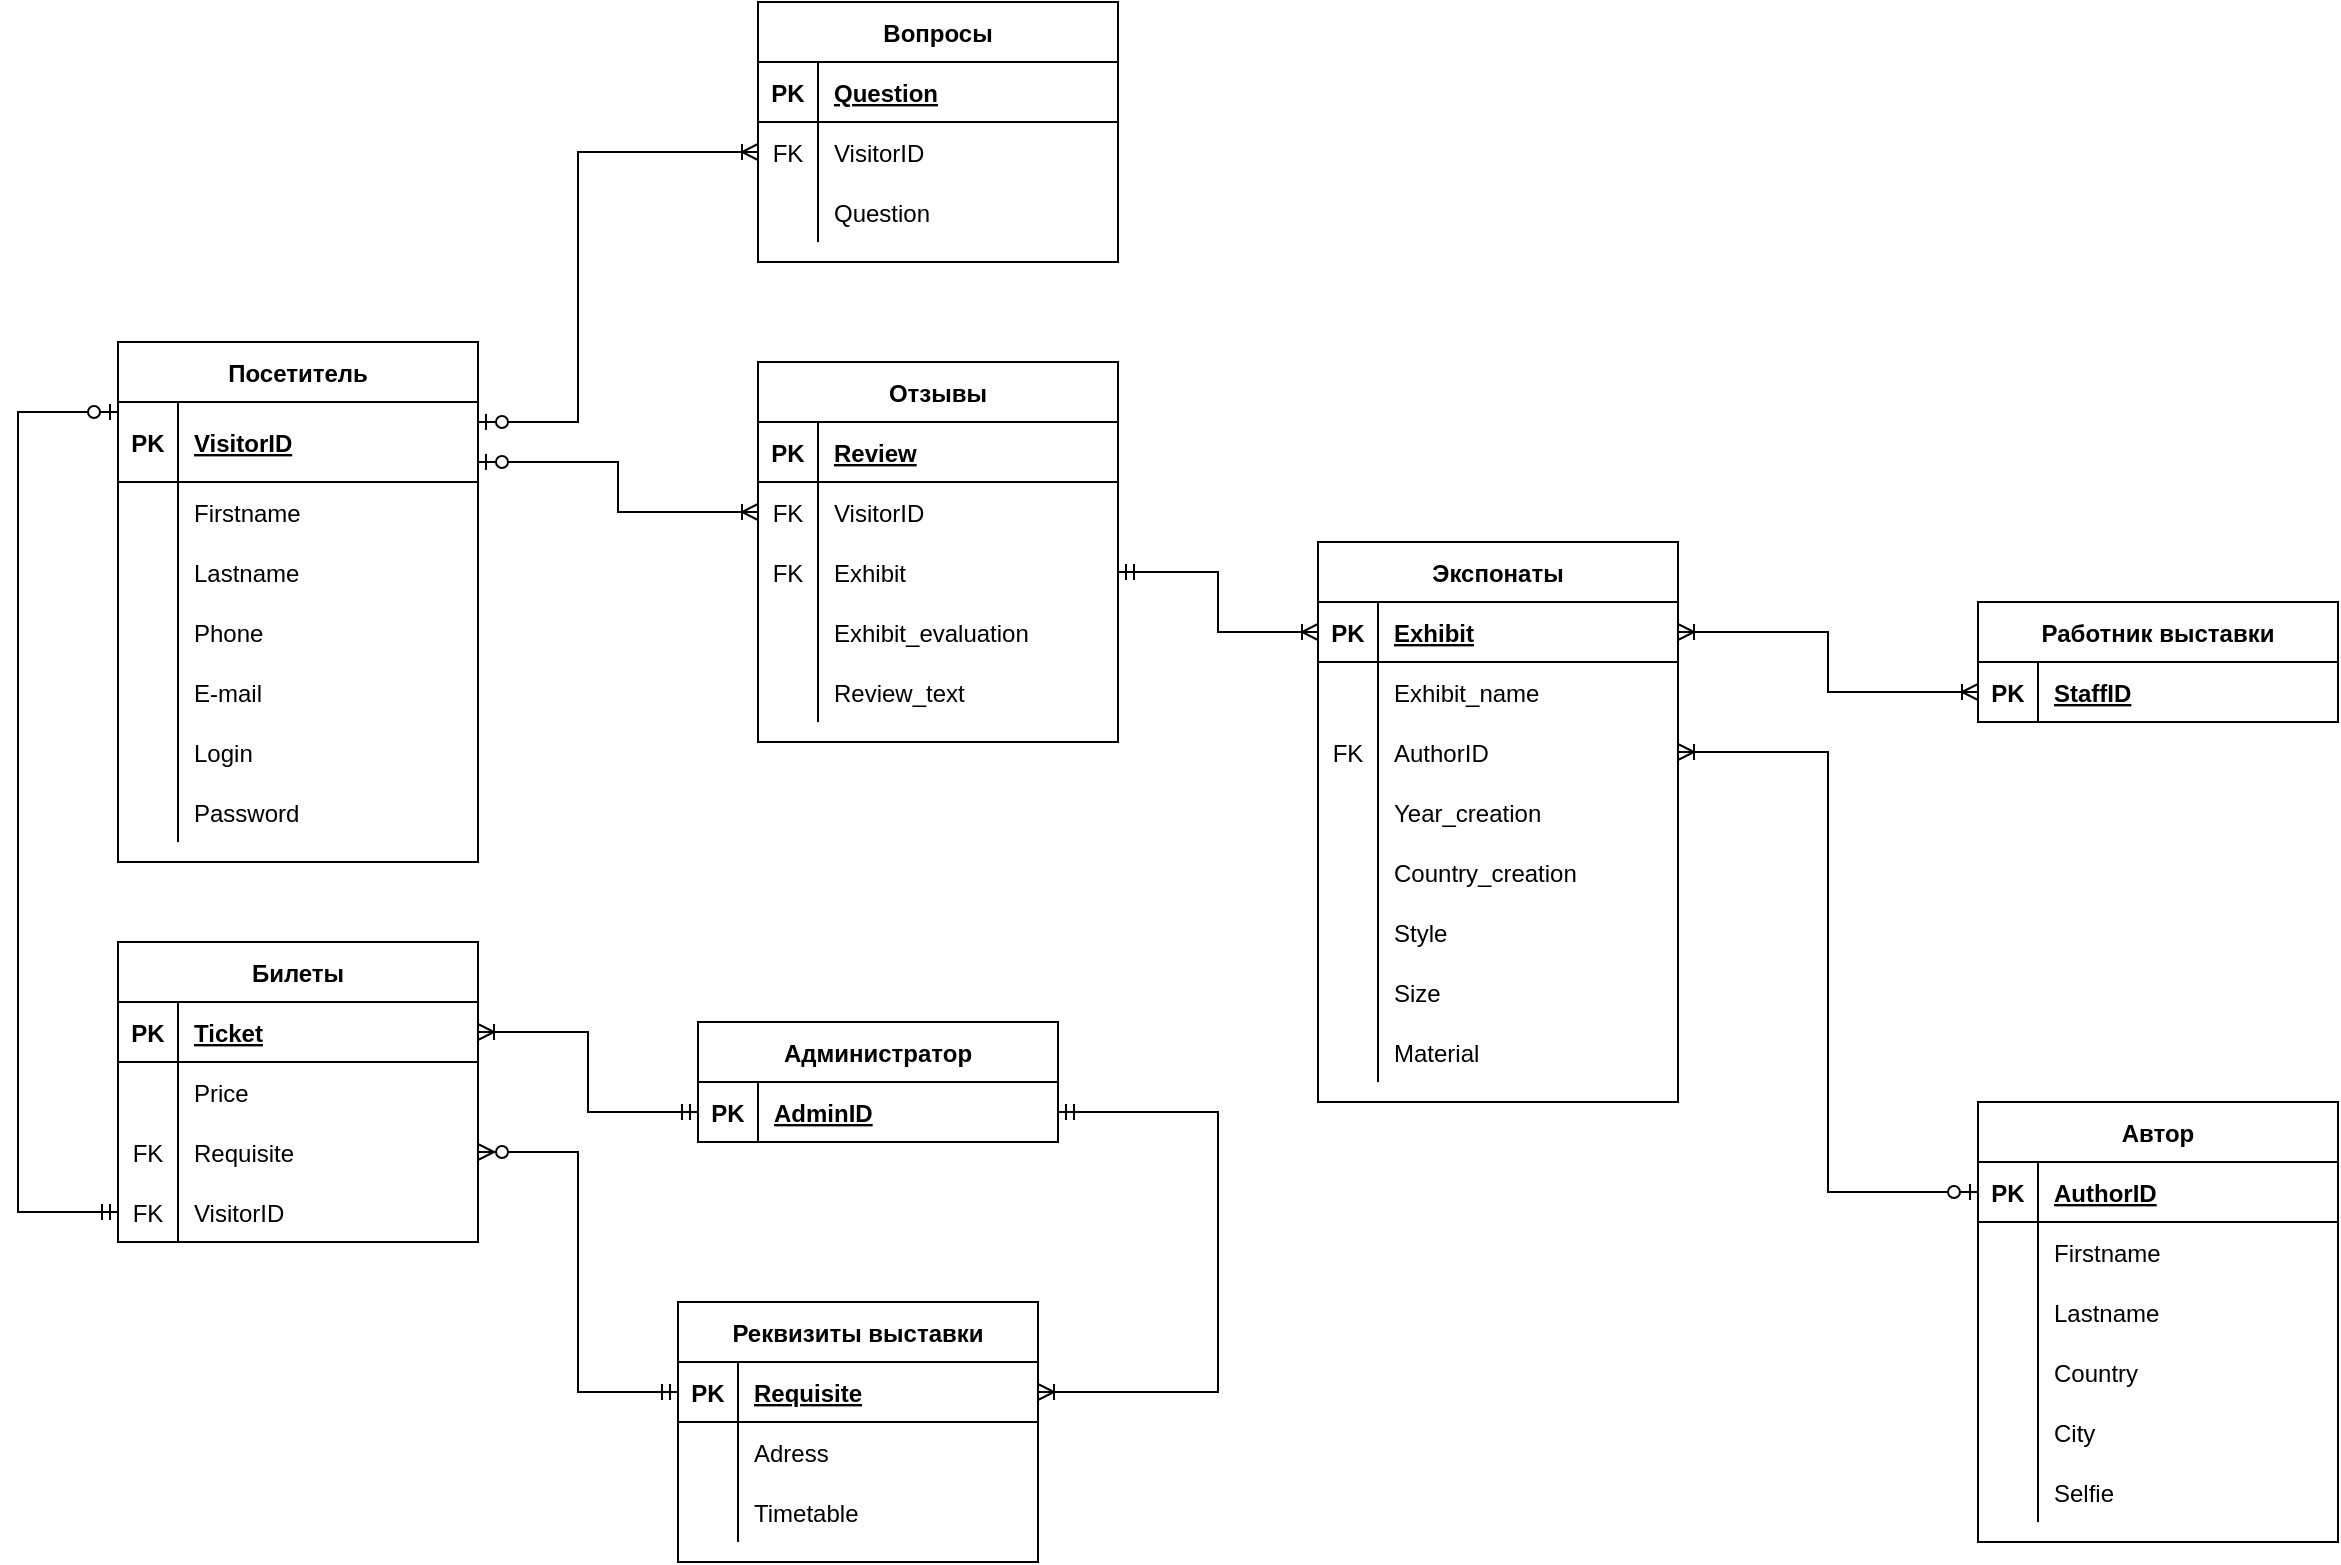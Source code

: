 <mxfile version="15.4.0" type="device"><diagram id="YhIW78KKG1MkZQojClb2" name="Страница 1"><mxGraphModel dx="1024" dy="1761" grid="1" gridSize="10" guides="1" tooltips="1" connect="1" arrows="1" fold="1" page="1" pageScale="1" pageWidth="827" pageHeight="1169" math="0" shadow="0"><root><mxCell id="0"/><mxCell id="1" parent="0"/><mxCell id="nDGvwqde2AFzi-yT1An7-1" value="Посетитель" style="shape=table;startSize=30;container=1;collapsible=1;childLayout=tableLayout;fixedRows=1;rowLines=0;fontStyle=1;align=center;resizeLast=1;" parent="1" vertex="1"><mxGeometry x="240" y="130" width="180" height="260" as="geometry"><mxRectangle x="50" y="50" width="100" height="30" as="alternateBounds"/></mxGeometry></mxCell><mxCell id="nDGvwqde2AFzi-yT1An7-2" value="" style="shape=partialRectangle;collapsible=0;dropTarget=0;pointerEvents=0;fillColor=none;top=0;left=0;bottom=1;right=0;points=[[0,0.5],[1,0.5]];portConstraint=eastwest;" parent="nDGvwqde2AFzi-yT1An7-1" vertex="1"><mxGeometry y="30" width="180" height="40" as="geometry"/></mxCell><mxCell id="nDGvwqde2AFzi-yT1An7-3" value="PK" style="shape=partialRectangle;connectable=0;fillColor=none;top=0;left=0;bottom=0;right=0;fontStyle=1;overflow=hidden;" parent="nDGvwqde2AFzi-yT1An7-2" vertex="1"><mxGeometry width="30" height="40" as="geometry"><mxRectangle width="30" height="40" as="alternateBounds"/></mxGeometry></mxCell><mxCell id="nDGvwqde2AFzi-yT1An7-4" value="VisitorID" style="shape=partialRectangle;connectable=0;fillColor=none;top=0;left=0;bottom=0;right=0;align=left;spacingLeft=6;fontStyle=5;overflow=hidden;" parent="nDGvwqde2AFzi-yT1An7-2" vertex="1"><mxGeometry x="30" width="150" height="40" as="geometry"><mxRectangle width="150" height="40" as="alternateBounds"/></mxGeometry></mxCell><mxCell id="nDGvwqde2AFzi-yT1An7-5" value="" style="shape=partialRectangle;collapsible=0;dropTarget=0;pointerEvents=0;fillColor=none;top=0;left=0;bottom=0;right=0;points=[[0,0.5],[1,0.5]];portConstraint=eastwest;" parent="nDGvwqde2AFzi-yT1An7-1" vertex="1"><mxGeometry y="70" width="180" height="30" as="geometry"/></mxCell><mxCell id="nDGvwqde2AFzi-yT1An7-6" value="" style="shape=partialRectangle;connectable=0;fillColor=none;top=0;left=0;bottom=0;right=0;editable=1;overflow=hidden;" parent="nDGvwqde2AFzi-yT1An7-5" vertex="1"><mxGeometry width="30" height="30" as="geometry"><mxRectangle width="30" height="30" as="alternateBounds"/></mxGeometry></mxCell><mxCell id="nDGvwqde2AFzi-yT1An7-7" value="Firstname" style="shape=partialRectangle;connectable=0;fillColor=none;top=0;left=0;bottom=0;right=0;align=left;spacingLeft=6;overflow=hidden;" parent="nDGvwqde2AFzi-yT1An7-5" vertex="1"><mxGeometry x="30" width="150" height="30" as="geometry"><mxRectangle width="150" height="30" as="alternateBounds"/></mxGeometry></mxCell><mxCell id="nDGvwqde2AFzi-yT1An7-8" value="" style="shape=partialRectangle;collapsible=0;dropTarget=0;pointerEvents=0;fillColor=none;top=0;left=0;bottom=0;right=0;points=[[0,0.5],[1,0.5]];portConstraint=eastwest;" parent="nDGvwqde2AFzi-yT1An7-1" vertex="1"><mxGeometry y="100" width="180" height="30" as="geometry"/></mxCell><mxCell id="nDGvwqde2AFzi-yT1An7-9" value="" style="shape=partialRectangle;connectable=0;fillColor=none;top=0;left=0;bottom=0;right=0;editable=1;overflow=hidden;" parent="nDGvwqde2AFzi-yT1An7-8" vertex="1"><mxGeometry width="30" height="30" as="geometry"><mxRectangle width="30" height="30" as="alternateBounds"/></mxGeometry></mxCell><mxCell id="nDGvwqde2AFzi-yT1An7-10" value="Lastname" style="shape=partialRectangle;connectable=0;fillColor=none;top=0;left=0;bottom=0;right=0;align=left;spacingLeft=6;overflow=hidden;" parent="nDGvwqde2AFzi-yT1An7-8" vertex="1"><mxGeometry x="30" width="150" height="30" as="geometry"><mxRectangle width="150" height="30" as="alternateBounds"/></mxGeometry></mxCell><mxCell id="nDGvwqde2AFzi-yT1An7-11" value="" style="shape=partialRectangle;collapsible=0;dropTarget=0;pointerEvents=0;fillColor=none;top=0;left=0;bottom=0;right=0;points=[[0,0.5],[1,0.5]];portConstraint=eastwest;" parent="nDGvwqde2AFzi-yT1An7-1" vertex="1"><mxGeometry y="130" width="180" height="30" as="geometry"/></mxCell><mxCell id="nDGvwqde2AFzi-yT1An7-12" value="" style="shape=partialRectangle;connectable=0;fillColor=none;top=0;left=0;bottom=0;right=0;editable=1;overflow=hidden;" parent="nDGvwqde2AFzi-yT1An7-11" vertex="1"><mxGeometry width="30" height="30" as="geometry"><mxRectangle width="30" height="30" as="alternateBounds"/></mxGeometry></mxCell><mxCell id="nDGvwqde2AFzi-yT1An7-13" value="Phone" style="shape=partialRectangle;connectable=0;fillColor=none;top=0;left=0;bottom=0;right=0;align=left;spacingLeft=6;overflow=hidden;" parent="nDGvwqde2AFzi-yT1An7-11" vertex="1"><mxGeometry x="30" width="150" height="30" as="geometry"><mxRectangle width="150" height="30" as="alternateBounds"/></mxGeometry></mxCell><mxCell id="nDGvwqde2AFzi-yT1An7-39" value="" style="shape=partialRectangle;collapsible=0;dropTarget=0;pointerEvents=0;fillColor=none;top=0;left=0;bottom=0;right=0;points=[[0,0.5],[1,0.5]];portConstraint=eastwest;" parent="nDGvwqde2AFzi-yT1An7-1" vertex="1"><mxGeometry y="160" width="180" height="30" as="geometry"/></mxCell><mxCell id="nDGvwqde2AFzi-yT1An7-40" value="" style="shape=partialRectangle;connectable=0;fillColor=none;top=0;left=0;bottom=0;right=0;editable=1;overflow=hidden;" parent="nDGvwqde2AFzi-yT1An7-39" vertex="1"><mxGeometry width="30" height="30" as="geometry"><mxRectangle width="30" height="30" as="alternateBounds"/></mxGeometry></mxCell><mxCell id="nDGvwqde2AFzi-yT1An7-41" value="E-mail" style="shape=partialRectangle;connectable=0;fillColor=none;top=0;left=0;bottom=0;right=0;align=left;spacingLeft=6;overflow=hidden;" parent="nDGvwqde2AFzi-yT1An7-39" vertex="1"><mxGeometry x="30" width="150" height="30" as="geometry"><mxRectangle width="150" height="30" as="alternateBounds"/></mxGeometry></mxCell><mxCell id="nDGvwqde2AFzi-yT1An7-42" value="" style="shape=partialRectangle;collapsible=0;dropTarget=0;pointerEvents=0;fillColor=none;top=0;left=0;bottom=0;right=0;points=[[0,0.5],[1,0.5]];portConstraint=eastwest;" parent="nDGvwqde2AFzi-yT1An7-1" vertex="1"><mxGeometry y="190" width="180" height="30" as="geometry"/></mxCell><mxCell id="nDGvwqde2AFzi-yT1An7-43" value="" style="shape=partialRectangle;connectable=0;fillColor=none;top=0;left=0;bottom=0;right=0;editable=1;overflow=hidden;" parent="nDGvwqde2AFzi-yT1An7-42" vertex="1"><mxGeometry width="30" height="30" as="geometry"><mxRectangle width="30" height="30" as="alternateBounds"/></mxGeometry></mxCell><mxCell id="nDGvwqde2AFzi-yT1An7-44" value="Login" style="shape=partialRectangle;connectable=0;fillColor=none;top=0;left=0;bottom=0;right=0;align=left;spacingLeft=6;overflow=hidden;" parent="nDGvwqde2AFzi-yT1An7-42" vertex="1"><mxGeometry x="30" width="150" height="30" as="geometry"><mxRectangle width="150" height="30" as="alternateBounds"/></mxGeometry></mxCell><mxCell id="nDGvwqde2AFzi-yT1An7-50" value="" style="shape=partialRectangle;collapsible=0;dropTarget=0;pointerEvents=0;fillColor=none;top=0;left=0;bottom=0;right=0;points=[[0,0.5],[1,0.5]];portConstraint=eastwest;" parent="nDGvwqde2AFzi-yT1An7-1" vertex="1"><mxGeometry y="220" width="180" height="30" as="geometry"/></mxCell><mxCell id="nDGvwqde2AFzi-yT1An7-51" value="" style="shape=partialRectangle;connectable=0;fillColor=none;top=0;left=0;bottom=0;right=0;editable=1;overflow=hidden;" parent="nDGvwqde2AFzi-yT1An7-50" vertex="1"><mxGeometry width="30" height="30" as="geometry"><mxRectangle width="30" height="30" as="alternateBounds"/></mxGeometry></mxCell><mxCell id="nDGvwqde2AFzi-yT1An7-52" value="Password" style="shape=partialRectangle;connectable=0;fillColor=none;top=0;left=0;bottom=0;right=0;align=left;spacingLeft=6;overflow=hidden;" parent="nDGvwqde2AFzi-yT1An7-50" vertex="1"><mxGeometry x="30" width="150" height="30" as="geometry"><mxRectangle width="150" height="30" as="alternateBounds"/></mxGeometry></mxCell><mxCell id="nDGvwqde2AFzi-yT1An7-53" value="Отзывы" style="shape=table;startSize=30;container=1;collapsible=1;childLayout=tableLayout;fixedRows=1;rowLines=0;fontStyle=1;align=center;resizeLast=1;" parent="1" vertex="1"><mxGeometry x="560" y="140" width="180" height="190" as="geometry"><mxRectangle x="340" y="60" width="150" height="30" as="alternateBounds"/></mxGeometry></mxCell><mxCell id="nDGvwqde2AFzi-yT1An7-54" value="" style="shape=partialRectangle;collapsible=0;dropTarget=0;pointerEvents=0;fillColor=none;top=0;left=0;bottom=1;right=0;points=[[0,0.5],[1,0.5]];portConstraint=eastwest;" parent="nDGvwqde2AFzi-yT1An7-53" vertex="1"><mxGeometry y="30" width="180" height="30" as="geometry"/></mxCell><mxCell id="nDGvwqde2AFzi-yT1An7-55" value="PK" style="shape=partialRectangle;connectable=0;fillColor=none;top=0;left=0;bottom=0;right=0;fontStyle=1;overflow=hidden;" parent="nDGvwqde2AFzi-yT1An7-54" vertex="1"><mxGeometry width="30" height="30" as="geometry"><mxRectangle width="30" height="30" as="alternateBounds"/></mxGeometry></mxCell><mxCell id="nDGvwqde2AFzi-yT1An7-56" value="Review" style="shape=partialRectangle;connectable=0;fillColor=none;top=0;left=0;bottom=0;right=0;align=left;spacingLeft=6;fontStyle=5;overflow=hidden;" parent="nDGvwqde2AFzi-yT1An7-54" vertex="1"><mxGeometry x="30" width="150" height="30" as="geometry"><mxRectangle width="150" height="30" as="alternateBounds"/></mxGeometry></mxCell><mxCell id="nDGvwqde2AFzi-yT1An7-71" value="" style="shape=partialRectangle;collapsible=0;dropTarget=0;pointerEvents=0;fillColor=none;top=0;left=0;bottom=0;right=0;points=[[0,0.5],[1,0.5]];portConstraint=eastwest;" parent="nDGvwqde2AFzi-yT1An7-53" vertex="1"><mxGeometry y="60" width="180" height="30" as="geometry"/></mxCell><mxCell id="nDGvwqde2AFzi-yT1An7-72" value="FK" style="shape=partialRectangle;connectable=0;fillColor=none;top=0;left=0;bottom=0;right=0;fontStyle=0;overflow=hidden;" parent="nDGvwqde2AFzi-yT1An7-71" vertex="1"><mxGeometry width="30" height="30" as="geometry"><mxRectangle width="30" height="30" as="alternateBounds"/></mxGeometry></mxCell><mxCell id="nDGvwqde2AFzi-yT1An7-73" value="VisitorID" style="shape=partialRectangle;connectable=0;fillColor=none;top=0;left=0;bottom=0;right=0;align=left;spacingLeft=6;fontStyle=0;overflow=hidden;" parent="nDGvwqde2AFzi-yT1An7-71" vertex="1"><mxGeometry x="30" width="150" height="30" as="geometry"><mxRectangle width="150" height="30" as="alternateBounds"/></mxGeometry></mxCell><mxCell id="nDGvwqde2AFzi-yT1An7-57" value="" style="shape=partialRectangle;collapsible=0;dropTarget=0;pointerEvents=0;fillColor=none;top=0;left=0;bottom=0;right=0;points=[[0,0.5],[1,0.5]];portConstraint=eastwest;" parent="nDGvwqde2AFzi-yT1An7-53" vertex="1"><mxGeometry y="90" width="180" height="30" as="geometry"/></mxCell><mxCell id="nDGvwqde2AFzi-yT1An7-58" value="FK" style="shape=partialRectangle;connectable=0;fillColor=none;top=0;left=0;bottom=0;right=0;editable=1;overflow=hidden;" parent="nDGvwqde2AFzi-yT1An7-57" vertex="1"><mxGeometry width="30" height="30" as="geometry"><mxRectangle width="30" height="30" as="alternateBounds"/></mxGeometry></mxCell><mxCell id="nDGvwqde2AFzi-yT1An7-59" value="Exhibit" style="shape=partialRectangle;connectable=0;fillColor=none;top=0;left=0;bottom=0;right=0;align=left;spacingLeft=6;overflow=hidden;" parent="nDGvwqde2AFzi-yT1An7-57" vertex="1"><mxGeometry x="30" width="150" height="30" as="geometry"><mxRectangle width="150" height="30" as="alternateBounds"/></mxGeometry></mxCell><mxCell id="nDGvwqde2AFzi-yT1An7-60" value="" style="shape=partialRectangle;collapsible=0;dropTarget=0;pointerEvents=0;fillColor=none;top=0;left=0;bottom=0;right=0;points=[[0,0.5],[1,0.5]];portConstraint=eastwest;" parent="nDGvwqde2AFzi-yT1An7-53" vertex="1"><mxGeometry y="120" width="180" height="30" as="geometry"/></mxCell><mxCell id="nDGvwqde2AFzi-yT1An7-61" value="" style="shape=partialRectangle;connectable=0;fillColor=none;top=0;left=0;bottom=0;right=0;editable=1;overflow=hidden;" parent="nDGvwqde2AFzi-yT1An7-60" vertex="1"><mxGeometry width="30" height="30" as="geometry"><mxRectangle width="30" height="30" as="alternateBounds"/></mxGeometry></mxCell><mxCell id="nDGvwqde2AFzi-yT1An7-62" value="Exhibit_evaluation" style="shape=partialRectangle;connectable=0;fillColor=none;top=0;left=0;bottom=0;right=0;align=left;spacingLeft=6;overflow=hidden;" parent="nDGvwqde2AFzi-yT1An7-60" vertex="1"><mxGeometry x="30" width="150" height="30" as="geometry"><mxRectangle width="150" height="30" as="alternateBounds"/></mxGeometry></mxCell><mxCell id="nDGvwqde2AFzi-yT1An7-63" value="" style="shape=partialRectangle;collapsible=0;dropTarget=0;pointerEvents=0;fillColor=none;top=0;left=0;bottom=0;right=0;points=[[0,0.5],[1,0.5]];portConstraint=eastwest;" parent="nDGvwqde2AFzi-yT1An7-53" vertex="1"><mxGeometry y="150" width="180" height="30" as="geometry"/></mxCell><mxCell id="nDGvwqde2AFzi-yT1An7-64" value="" style="shape=partialRectangle;connectable=0;fillColor=none;top=0;left=0;bottom=0;right=0;editable=1;overflow=hidden;" parent="nDGvwqde2AFzi-yT1An7-63" vertex="1"><mxGeometry width="30" height="30" as="geometry"><mxRectangle width="30" height="30" as="alternateBounds"/></mxGeometry></mxCell><mxCell id="nDGvwqde2AFzi-yT1An7-65" value="Review_text" style="shape=partialRectangle;connectable=0;fillColor=none;top=0;left=0;bottom=0;right=0;align=left;spacingLeft=6;overflow=hidden;" parent="nDGvwqde2AFzi-yT1An7-63" vertex="1"><mxGeometry x="30" width="150" height="30" as="geometry"><mxRectangle width="150" height="30" as="alternateBounds"/></mxGeometry></mxCell><mxCell id="nDGvwqde2AFzi-yT1An7-74" value="" style="edgeStyle=orthogonalEdgeStyle;fontSize=12;html=1;endArrow=ERoneToMany;startArrow=ERzeroToOne;rounded=0;" parent="1" source="nDGvwqde2AFzi-yT1An7-2" target="nDGvwqde2AFzi-yT1An7-71" edge="1"><mxGeometry width="100" height="100" relative="1" as="geometry"><mxPoint x="540" y="330" as="sourcePoint"/><mxPoint x="640" y="230" as="targetPoint"/><Array as="points"><mxPoint x="490" y="190"/><mxPoint x="490" y="215"/></Array></mxGeometry></mxCell><mxCell id="nDGvwqde2AFzi-yT1An7-75" value="Администратор" style="shape=table;startSize=30;container=1;collapsible=1;childLayout=tableLayout;fixedRows=1;rowLines=0;fontStyle=1;align=center;resizeLast=1;" parent="1" vertex="1"><mxGeometry x="530" y="470" width="180" height="60" as="geometry"><mxRectangle x="620" y="350" width="130" height="30" as="alternateBounds"/></mxGeometry></mxCell><mxCell id="nDGvwqde2AFzi-yT1An7-76" value="" style="shape=partialRectangle;collapsible=0;dropTarget=0;pointerEvents=0;fillColor=none;top=0;left=0;bottom=1;right=0;points=[[0,0.5],[1,0.5]];portConstraint=eastwest;" parent="nDGvwqde2AFzi-yT1An7-75" vertex="1"><mxGeometry y="30" width="180" height="30" as="geometry"/></mxCell><mxCell id="nDGvwqde2AFzi-yT1An7-77" value="PK" style="shape=partialRectangle;connectable=0;fillColor=none;top=0;left=0;bottom=0;right=0;fontStyle=1;overflow=hidden;" parent="nDGvwqde2AFzi-yT1An7-76" vertex="1"><mxGeometry width="30" height="30" as="geometry"><mxRectangle width="30" height="30" as="alternateBounds"/></mxGeometry></mxCell><mxCell id="nDGvwqde2AFzi-yT1An7-78" value="AdminID" style="shape=partialRectangle;connectable=0;fillColor=none;top=0;left=0;bottom=0;right=0;align=left;spacingLeft=6;fontStyle=5;overflow=hidden;" parent="nDGvwqde2AFzi-yT1An7-76" vertex="1"><mxGeometry x="30" width="150" height="30" as="geometry"><mxRectangle width="150" height="30" as="alternateBounds"/></mxGeometry></mxCell><mxCell id="nDGvwqde2AFzi-yT1An7-92" value="Реквизиты выставки" style="shape=table;startSize=30;container=1;collapsible=1;childLayout=tableLayout;fixedRows=1;rowLines=0;fontStyle=1;align=center;resizeLast=1;" parent="1" vertex="1"><mxGeometry x="520" y="610" width="180" height="130" as="geometry"/></mxCell><mxCell id="nDGvwqde2AFzi-yT1An7-93" value="" style="shape=partialRectangle;collapsible=0;dropTarget=0;pointerEvents=0;fillColor=none;top=0;left=0;bottom=1;right=0;points=[[0,0.5],[1,0.5]];portConstraint=eastwest;" parent="nDGvwqde2AFzi-yT1An7-92" vertex="1"><mxGeometry y="30" width="180" height="30" as="geometry"/></mxCell><mxCell id="nDGvwqde2AFzi-yT1An7-94" value="PK" style="shape=partialRectangle;connectable=0;fillColor=none;top=0;left=0;bottom=0;right=0;fontStyle=1;overflow=hidden;" parent="nDGvwqde2AFzi-yT1An7-93" vertex="1"><mxGeometry width="30" height="30" as="geometry"><mxRectangle width="30" height="30" as="alternateBounds"/></mxGeometry></mxCell><mxCell id="nDGvwqde2AFzi-yT1An7-95" value="Requisite" style="shape=partialRectangle;connectable=0;fillColor=none;top=0;left=0;bottom=0;right=0;align=left;spacingLeft=6;fontStyle=5;overflow=hidden;" parent="nDGvwqde2AFzi-yT1An7-93" vertex="1"><mxGeometry x="30" width="150" height="30" as="geometry"><mxRectangle width="150" height="30" as="alternateBounds"/></mxGeometry></mxCell><mxCell id="nDGvwqde2AFzi-yT1An7-96" value="" style="shape=partialRectangle;collapsible=0;dropTarget=0;pointerEvents=0;fillColor=none;top=0;left=0;bottom=0;right=0;points=[[0,0.5],[1,0.5]];portConstraint=eastwest;" parent="nDGvwqde2AFzi-yT1An7-92" vertex="1"><mxGeometry y="60" width="180" height="30" as="geometry"/></mxCell><mxCell id="nDGvwqde2AFzi-yT1An7-97" value="" style="shape=partialRectangle;connectable=0;fillColor=none;top=0;left=0;bottom=0;right=0;editable=1;overflow=hidden;" parent="nDGvwqde2AFzi-yT1An7-96" vertex="1"><mxGeometry width="30" height="30" as="geometry"><mxRectangle width="30" height="30" as="alternateBounds"/></mxGeometry></mxCell><mxCell id="nDGvwqde2AFzi-yT1An7-98" value="Adress" style="shape=partialRectangle;connectable=0;fillColor=none;top=0;left=0;bottom=0;right=0;align=left;spacingLeft=6;overflow=hidden;" parent="nDGvwqde2AFzi-yT1An7-96" vertex="1"><mxGeometry x="30" width="150" height="30" as="geometry"><mxRectangle width="150" height="30" as="alternateBounds"/></mxGeometry></mxCell><mxCell id="nDGvwqde2AFzi-yT1An7-99" value="" style="shape=partialRectangle;collapsible=0;dropTarget=0;pointerEvents=0;fillColor=none;top=0;left=0;bottom=0;right=0;points=[[0,0.5],[1,0.5]];portConstraint=eastwest;" parent="nDGvwqde2AFzi-yT1An7-92" vertex="1"><mxGeometry y="90" width="180" height="30" as="geometry"/></mxCell><mxCell id="nDGvwqde2AFzi-yT1An7-100" value="" style="shape=partialRectangle;connectable=0;fillColor=none;top=0;left=0;bottom=0;right=0;editable=1;overflow=hidden;" parent="nDGvwqde2AFzi-yT1An7-99" vertex="1"><mxGeometry width="30" height="30" as="geometry"><mxRectangle width="30" height="30" as="alternateBounds"/></mxGeometry></mxCell><mxCell id="nDGvwqde2AFzi-yT1An7-101" value="Timetable" style="shape=partialRectangle;connectable=0;fillColor=none;top=0;left=0;bottom=0;right=0;align=left;spacingLeft=6;overflow=hidden;" parent="nDGvwqde2AFzi-yT1An7-99" vertex="1"><mxGeometry x="30" width="150" height="30" as="geometry"><mxRectangle width="150" height="30" as="alternateBounds"/></mxGeometry></mxCell><mxCell id="nDGvwqde2AFzi-yT1An7-112" value="Билеты" style="shape=table;startSize=30;container=1;collapsible=1;childLayout=tableLayout;fixedRows=1;rowLines=0;fontStyle=1;align=center;resizeLast=1;" parent="1" vertex="1"><mxGeometry x="240" y="430" width="180" height="150" as="geometry"/></mxCell><mxCell id="nDGvwqde2AFzi-yT1An7-113" value="" style="shape=partialRectangle;collapsible=0;dropTarget=0;pointerEvents=0;fillColor=none;top=0;left=0;bottom=1;right=0;points=[[0,0.5],[1,0.5]];portConstraint=eastwest;" parent="nDGvwqde2AFzi-yT1An7-112" vertex="1"><mxGeometry y="30" width="180" height="30" as="geometry"/></mxCell><mxCell id="nDGvwqde2AFzi-yT1An7-114" value="PK" style="shape=partialRectangle;connectable=0;fillColor=none;top=0;left=0;bottom=0;right=0;fontStyle=1;overflow=hidden;" parent="nDGvwqde2AFzi-yT1An7-113" vertex="1"><mxGeometry width="30" height="30" as="geometry"><mxRectangle width="30" height="30" as="alternateBounds"/></mxGeometry></mxCell><mxCell id="nDGvwqde2AFzi-yT1An7-115" value="Ticket" style="shape=partialRectangle;connectable=0;fillColor=none;top=0;left=0;bottom=0;right=0;align=left;spacingLeft=6;fontStyle=5;overflow=hidden;" parent="nDGvwqde2AFzi-yT1An7-113" vertex="1"><mxGeometry x="30" width="150" height="30" as="geometry"><mxRectangle width="150" height="30" as="alternateBounds"/></mxGeometry></mxCell><mxCell id="nDGvwqde2AFzi-yT1An7-116" value="" style="shape=partialRectangle;collapsible=0;dropTarget=0;pointerEvents=0;fillColor=none;top=0;left=0;bottom=0;right=0;points=[[0,0.5],[1,0.5]];portConstraint=eastwest;" parent="nDGvwqde2AFzi-yT1An7-112" vertex="1"><mxGeometry y="60" width="180" height="30" as="geometry"/></mxCell><mxCell id="nDGvwqde2AFzi-yT1An7-117" value="" style="shape=partialRectangle;connectable=0;fillColor=none;top=0;left=0;bottom=0;right=0;editable=1;overflow=hidden;" parent="nDGvwqde2AFzi-yT1An7-116" vertex="1"><mxGeometry width="30" height="30" as="geometry"><mxRectangle width="30" height="30" as="alternateBounds"/></mxGeometry></mxCell><mxCell id="nDGvwqde2AFzi-yT1An7-118" value="Price" style="shape=partialRectangle;connectable=0;fillColor=none;top=0;left=0;bottom=0;right=0;align=left;spacingLeft=6;overflow=hidden;" parent="nDGvwqde2AFzi-yT1An7-116" vertex="1"><mxGeometry x="30" width="150" height="30" as="geometry"><mxRectangle width="150" height="30" as="alternateBounds"/></mxGeometry></mxCell><mxCell id="nDGvwqde2AFzi-yT1An7-119" value="" style="shape=partialRectangle;collapsible=0;dropTarget=0;pointerEvents=0;fillColor=none;top=0;left=0;bottom=0;right=0;points=[[0,0.5],[1,0.5]];portConstraint=eastwest;" parent="nDGvwqde2AFzi-yT1An7-112" vertex="1"><mxGeometry y="90" width="180" height="30" as="geometry"/></mxCell><mxCell id="nDGvwqde2AFzi-yT1An7-120" value="FK" style="shape=partialRectangle;connectable=0;fillColor=none;top=0;left=0;bottom=0;right=0;editable=1;overflow=hidden;" parent="nDGvwqde2AFzi-yT1An7-119" vertex="1"><mxGeometry width="30" height="30" as="geometry"><mxRectangle width="30" height="30" as="alternateBounds"/></mxGeometry></mxCell><mxCell id="nDGvwqde2AFzi-yT1An7-121" value="Requisite" style="shape=partialRectangle;connectable=0;fillColor=none;top=0;left=0;bottom=0;right=0;align=left;spacingLeft=6;overflow=hidden;" parent="nDGvwqde2AFzi-yT1An7-119" vertex="1"><mxGeometry x="30" width="150" height="30" as="geometry"><mxRectangle width="150" height="30" as="alternateBounds"/></mxGeometry></mxCell><mxCell id="nDGvwqde2AFzi-yT1An7-191" value="" style="shape=partialRectangle;collapsible=0;dropTarget=0;pointerEvents=0;fillColor=none;top=0;left=0;bottom=0;right=0;points=[[0,0.5],[1,0.5]];portConstraint=eastwest;" parent="nDGvwqde2AFzi-yT1An7-112" vertex="1"><mxGeometry y="120" width="180" height="30" as="geometry"/></mxCell><mxCell id="nDGvwqde2AFzi-yT1An7-192" value="FK" style="shape=partialRectangle;connectable=0;fillColor=none;top=0;left=0;bottom=0;right=0;fontStyle=0;overflow=hidden;" parent="nDGvwqde2AFzi-yT1An7-191" vertex="1"><mxGeometry width="30" height="30" as="geometry"><mxRectangle width="30" height="30" as="alternateBounds"/></mxGeometry></mxCell><mxCell id="nDGvwqde2AFzi-yT1An7-193" value="VisitorID" style="shape=partialRectangle;connectable=0;fillColor=none;top=0;left=0;bottom=0;right=0;align=left;spacingLeft=6;fontStyle=0;overflow=hidden;" parent="nDGvwqde2AFzi-yT1An7-191" vertex="1"><mxGeometry x="30" width="150" height="30" as="geometry"><mxRectangle width="150" height="30" as="alternateBounds"/></mxGeometry></mxCell><mxCell id="nDGvwqde2AFzi-yT1An7-129" value="Работник выставки" style="shape=table;startSize=30;container=1;collapsible=1;childLayout=tableLayout;fixedRows=1;rowLines=0;fontStyle=1;align=center;resizeLast=1;" parent="1" vertex="1"><mxGeometry x="1170" y="260" width="180" height="60" as="geometry"/></mxCell><mxCell id="nDGvwqde2AFzi-yT1An7-130" value="" style="shape=partialRectangle;collapsible=0;dropTarget=0;pointerEvents=0;fillColor=none;top=0;left=0;bottom=1;right=0;points=[[0,0.5],[1,0.5]];portConstraint=eastwest;" parent="nDGvwqde2AFzi-yT1An7-129" vertex="1"><mxGeometry y="30" width="180" height="30" as="geometry"/></mxCell><mxCell id="nDGvwqde2AFzi-yT1An7-131" value="PK" style="shape=partialRectangle;connectable=0;fillColor=none;top=0;left=0;bottom=0;right=0;fontStyle=1;overflow=hidden;" parent="nDGvwqde2AFzi-yT1An7-130" vertex="1"><mxGeometry width="30" height="30" as="geometry"><mxRectangle width="30" height="30" as="alternateBounds"/></mxGeometry></mxCell><mxCell id="nDGvwqde2AFzi-yT1An7-132" value="StaffID" style="shape=partialRectangle;connectable=0;fillColor=none;top=0;left=0;bottom=0;right=0;align=left;spacingLeft=6;fontStyle=5;overflow=hidden;" parent="nDGvwqde2AFzi-yT1An7-130" vertex="1"><mxGeometry x="30" width="150" height="30" as="geometry"><mxRectangle width="150" height="30" as="alternateBounds"/></mxGeometry></mxCell><mxCell id="nDGvwqde2AFzi-yT1An7-142" value="Экспонаты" style="shape=table;startSize=30;container=1;collapsible=1;childLayout=tableLayout;fixedRows=1;rowLines=0;fontStyle=1;align=center;resizeLast=1;" parent="1" vertex="1"><mxGeometry x="840" y="230" width="180" height="280" as="geometry"><mxRectangle x="580" y="335" width="100" height="30" as="alternateBounds"/></mxGeometry></mxCell><mxCell id="nDGvwqde2AFzi-yT1An7-143" value="" style="shape=partialRectangle;collapsible=0;dropTarget=0;pointerEvents=0;fillColor=none;top=0;left=0;bottom=1;right=0;points=[[0,0.5],[1,0.5]];portConstraint=eastwest;" parent="nDGvwqde2AFzi-yT1An7-142" vertex="1"><mxGeometry y="30" width="180" height="30" as="geometry"/></mxCell><mxCell id="nDGvwqde2AFzi-yT1An7-144" value="PK" style="shape=partialRectangle;connectable=0;fillColor=none;top=0;left=0;bottom=0;right=0;fontStyle=1;overflow=hidden;" parent="nDGvwqde2AFzi-yT1An7-143" vertex="1"><mxGeometry width="30" height="30" as="geometry"><mxRectangle width="30" height="30" as="alternateBounds"/></mxGeometry></mxCell><mxCell id="nDGvwqde2AFzi-yT1An7-145" value="Exhibit" style="shape=partialRectangle;connectable=0;fillColor=none;top=0;left=0;bottom=0;right=0;align=left;spacingLeft=6;fontStyle=5;overflow=hidden;" parent="nDGvwqde2AFzi-yT1An7-143" vertex="1"><mxGeometry x="30" width="150" height="30" as="geometry"><mxRectangle width="150" height="30" as="alternateBounds"/></mxGeometry></mxCell><mxCell id="nDGvwqde2AFzi-yT1An7-146" value="" style="shape=partialRectangle;collapsible=0;dropTarget=0;pointerEvents=0;fillColor=none;top=0;left=0;bottom=0;right=0;points=[[0,0.5],[1,0.5]];portConstraint=eastwest;" parent="nDGvwqde2AFzi-yT1An7-142" vertex="1"><mxGeometry y="60" width="180" height="30" as="geometry"/></mxCell><mxCell id="nDGvwqde2AFzi-yT1An7-147" value="" style="shape=partialRectangle;connectable=0;fillColor=none;top=0;left=0;bottom=0;right=0;editable=1;overflow=hidden;" parent="nDGvwqde2AFzi-yT1An7-146" vertex="1"><mxGeometry width="30" height="30" as="geometry"><mxRectangle width="30" height="30" as="alternateBounds"/></mxGeometry></mxCell><mxCell id="nDGvwqde2AFzi-yT1An7-148" value="Exhibit_name" style="shape=partialRectangle;connectable=0;fillColor=none;top=0;left=0;bottom=0;right=0;align=left;spacingLeft=6;overflow=hidden;" parent="nDGvwqde2AFzi-yT1An7-146" vertex="1"><mxGeometry x="30" width="150" height="30" as="geometry"><mxRectangle width="150" height="30" as="alternateBounds"/></mxGeometry></mxCell><mxCell id="nDGvwqde2AFzi-yT1An7-149" value="" style="shape=partialRectangle;collapsible=0;dropTarget=0;pointerEvents=0;fillColor=none;top=0;left=0;bottom=0;right=0;points=[[0,0.5],[1,0.5]];portConstraint=eastwest;" parent="nDGvwqde2AFzi-yT1An7-142" vertex="1"><mxGeometry y="90" width="180" height="30" as="geometry"/></mxCell><mxCell id="nDGvwqde2AFzi-yT1An7-150" value="FK" style="shape=partialRectangle;connectable=0;fillColor=none;top=0;left=0;bottom=0;right=0;editable=1;overflow=hidden;" parent="nDGvwqde2AFzi-yT1An7-149" vertex="1"><mxGeometry width="30" height="30" as="geometry"><mxRectangle width="30" height="30" as="alternateBounds"/></mxGeometry></mxCell><mxCell id="nDGvwqde2AFzi-yT1An7-151" value="AuthorID" style="shape=partialRectangle;connectable=0;fillColor=none;top=0;left=0;bottom=0;right=0;align=left;spacingLeft=6;overflow=hidden;" parent="nDGvwqde2AFzi-yT1An7-149" vertex="1"><mxGeometry x="30" width="150" height="30" as="geometry"><mxRectangle width="150" height="30" as="alternateBounds"/></mxGeometry></mxCell><mxCell id="nDGvwqde2AFzi-yT1An7-152" value="" style="shape=partialRectangle;collapsible=0;dropTarget=0;pointerEvents=0;fillColor=none;top=0;left=0;bottom=0;right=0;points=[[0,0.5],[1,0.5]];portConstraint=eastwest;" parent="nDGvwqde2AFzi-yT1An7-142" vertex="1"><mxGeometry y="120" width="180" height="30" as="geometry"/></mxCell><mxCell id="nDGvwqde2AFzi-yT1An7-153" value="" style="shape=partialRectangle;connectable=0;fillColor=none;top=0;left=0;bottom=0;right=0;editable=1;overflow=hidden;" parent="nDGvwqde2AFzi-yT1An7-152" vertex="1"><mxGeometry width="30" height="30" as="geometry"><mxRectangle width="30" height="30" as="alternateBounds"/></mxGeometry></mxCell><mxCell id="nDGvwqde2AFzi-yT1An7-154" value="Year_creation" style="shape=partialRectangle;connectable=0;fillColor=none;top=0;left=0;bottom=0;right=0;align=left;spacingLeft=6;overflow=hidden;" parent="nDGvwqde2AFzi-yT1An7-152" vertex="1"><mxGeometry x="30" width="150" height="30" as="geometry"><mxRectangle width="150" height="30" as="alternateBounds"/></mxGeometry></mxCell><mxCell id="nDGvwqde2AFzi-yT1An7-155" value="" style="shape=partialRectangle;collapsible=0;dropTarget=0;pointerEvents=0;fillColor=none;top=0;left=0;bottom=0;right=0;points=[[0,0.5],[1,0.5]];portConstraint=eastwest;" parent="nDGvwqde2AFzi-yT1An7-142" vertex="1"><mxGeometry y="150" width="180" height="30" as="geometry"/></mxCell><mxCell id="nDGvwqde2AFzi-yT1An7-156" value="" style="shape=partialRectangle;connectable=0;fillColor=none;top=0;left=0;bottom=0;right=0;editable=1;overflow=hidden;" parent="nDGvwqde2AFzi-yT1An7-155" vertex="1"><mxGeometry width="30" height="30" as="geometry"><mxRectangle width="30" height="30" as="alternateBounds"/></mxGeometry></mxCell><mxCell id="nDGvwqde2AFzi-yT1An7-157" value="Country_creation" style="shape=partialRectangle;connectable=0;fillColor=none;top=0;left=0;bottom=0;right=0;align=left;spacingLeft=6;overflow=hidden;" parent="nDGvwqde2AFzi-yT1An7-155" vertex="1"><mxGeometry x="30" width="150" height="30" as="geometry"><mxRectangle width="150" height="30" as="alternateBounds"/></mxGeometry></mxCell><mxCell id="nDGvwqde2AFzi-yT1An7-183" value="" style="shape=partialRectangle;collapsible=0;dropTarget=0;pointerEvents=0;fillColor=none;top=0;left=0;bottom=0;right=0;points=[[0,0.5],[1,0.5]];portConstraint=eastwest;" parent="nDGvwqde2AFzi-yT1An7-142" vertex="1"><mxGeometry y="180" width="180" height="30" as="geometry"/></mxCell><mxCell id="nDGvwqde2AFzi-yT1An7-184" value="" style="shape=partialRectangle;connectable=0;fillColor=none;top=0;left=0;bottom=0;right=0;editable=1;overflow=hidden;" parent="nDGvwqde2AFzi-yT1An7-183" vertex="1"><mxGeometry width="30" height="30" as="geometry"><mxRectangle width="30" height="30" as="alternateBounds"/></mxGeometry></mxCell><mxCell id="nDGvwqde2AFzi-yT1An7-185" value="Style" style="shape=partialRectangle;connectable=0;fillColor=none;top=0;left=0;bottom=0;right=0;align=left;spacingLeft=6;overflow=hidden;" parent="nDGvwqde2AFzi-yT1An7-183" vertex="1"><mxGeometry x="30" width="150" height="30" as="geometry"><mxRectangle width="150" height="30" as="alternateBounds"/></mxGeometry></mxCell><mxCell id="nDGvwqde2AFzi-yT1An7-158" value="" style="shape=partialRectangle;collapsible=0;dropTarget=0;pointerEvents=0;fillColor=none;top=0;left=0;bottom=0;right=0;points=[[0,0.5],[1,0.5]];portConstraint=eastwest;" parent="nDGvwqde2AFzi-yT1An7-142" vertex="1"><mxGeometry y="210" width="180" height="30" as="geometry"/></mxCell><mxCell id="nDGvwqde2AFzi-yT1An7-159" value="" style="shape=partialRectangle;connectable=0;fillColor=none;top=0;left=0;bottom=0;right=0;editable=1;overflow=hidden;" parent="nDGvwqde2AFzi-yT1An7-158" vertex="1"><mxGeometry width="30" height="30" as="geometry"><mxRectangle width="30" height="30" as="alternateBounds"/></mxGeometry></mxCell><mxCell id="nDGvwqde2AFzi-yT1An7-160" value="Size" style="shape=partialRectangle;connectable=0;fillColor=none;top=0;left=0;bottom=0;right=0;align=left;spacingLeft=6;overflow=hidden;" parent="nDGvwqde2AFzi-yT1An7-158" vertex="1"><mxGeometry x="30" width="150" height="30" as="geometry"><mxRectangle width="150" height="30" as="alternateBounds"/></mxGeometry></mxCell><mxCell id="nDGvwqde2AFzi-yT1An7-161" value="" style="shape=partialRectangle;collapsible=0;dropTarget=0;pointerEvents=0;fillColor=none;top=0;left=0;bottom=0;right=0;points=[[0,0.5],[1,0.5]];portConstraint=eastwest;" parent="nDGvwqde2AFzi-yT1An7-142" vertex="1"><mxGeometry y="240" width="180" height="30" as="geometry"/></mxCell><mxCell id="nDGvwqde2AFzi-yT1An7-162" value="" style="shape=partialRectangle;connectable=0;fillColor=none;top=0;left=0;bottom=0;right=0;editable=1;overflow=hidden;" parent="nDGvwqde2AFzi-yT1An7-161" vertex="1"><mxGeometry width="30" height="30" as="geometry"><mxRectangle width="30" height="30" as="alternateBounds"/></mxGeometry></mxCell><mxCell id="nDGvwqde2AFzi-yT1An7-163" value="Material" style="shape=partialRectangle;connectable=0;fillColor=none;top=0;left=0;bottom=0;right=0;align=left;spacingLeft=6;overflow=hidden;" parent="nDGvwqde2AFzi-yT1An7-161" vertex="1"><mxGeometry x="30" width="150" height="30" as="geometry"><mxRectangle width="150" height="30" as="alternateBounds"/></mxGeometry></mxCell><mxCell id="nDGvwqde2AFzi-yT1An7-164" value="Автор" style="shape=table;startSize=30;container=1;collapsible=1;childLayout=tableLayout;fixedRows=1;rowLines=0;fontStyle=1;align=center;resizeLast=1;" parent="1" vertex="1"><mxGeometry x="1170" y="510" width="180" height="220" as="geometry"/></mxCell><mxCell id="nDGvwqde2AFzi-yT1An7-165" value="" style="shape=partialRectangle;collapsible=0;dropTarget=0;pointerEvents=0;fillColor=none;top=0;left=0;bottom=1;right=0;points=[[0,0.5],[1,0.5]];portConstraint=eastwest;" parent="nDGvwqde2AFzi-yT1An7-164" vertex="1"><mxGeometry y="30" width="180" height="30" as="geometry"/></mxCell><mxCell id="nDGvwqde2AFzi-yT1An7-166" value="PK" style="shape=partialRectangle;connectable=0;fillColor=none;top=0;left=0;bottom=0;right=0;fontStyle=1;overflow=hidden;" parent="nDGvwqde2AFzi-yT1An7-165" vertex="1"><mxGeometry width="30" height="30" as="geometry"><mxRectangle width="30" height="30" as="alternateBounds"/></mxGeometry></mxCell><mxCell id="nDGvwqde2AFzi-yT1An7-167" value="AuthorID" style="shape=partialRectangle;connectable=0;fillColor=none;top=0;left=0;bottom=0;right=0;align=left;spacingLeft=6;fontStyle=5;overflow=hidden;" parent="nDGvwqde2AFzi-yT1An7-165" vertex="1"><mxGeometry x="30" width="150" height="30" as="geometry"><mxRectangle width="150" height="30" as="alternateBounds"/></mxGeometry></mxCell><mxCell id="nDGvwqde2AFzi-yT1An7-168" value="" style="shape=partialRectangle;collapsible=0;dropTarget=0;pointerEvents=0;fillColor=none;top=0;left=0;bottom=0;right=0;points=[[0,0.5],[1,0.5]];portConstraint=eastwest;" parent="nDGvwqde2AFzi-yT1An7-164" vertex="1"><mxGeometry y="60" width="180" height="30" as="geometry"/></mxCell><mxCell id="nDGvwqde2AFzi-yT1An7-169" value="" style="shape=partialRectangle;connectable=0;fillColor=none;top=0;left=0;bottom=0;right=0;editable=1;overflow=hidden;" parent="nDGvwqde2AFzi-yT1An7-168" vertex="1"><mxGeometry width="30" height="30" as="geometry"><mxRectangle width="30" height="30" as="alternateBounds"/></mxGeometry></mxCell><mxCell id="nDGvwqde2AFzi-yT1An7-170" value="Firstname" style="shape=partialRectangle;connectable=0;fillColor=none;top=0;left=0;bottom=0;right=0;align=left;spacingLeft=6;overflow=hidden;" parent="nDGvwqde2AFzi-yT1An7-168" vertex="1"><mxGeometry x="30" width="150" height="30" as="geometry"><mxRectangle width="150" height="30" as="alternateBounds"/></mxGeometry></mxCell><mxCell id="nDGvwqde2AFzi-yT1An7-171" value="" style="shape=partialRectangle;collapsible=0;dropTarget=0;pointerEvents=0;fillColor=none;top=0;left=0;bottom=0;right=0;points=[[0,0.5],[1,0.5]];portConstraint=eastwest;" parent="nDGvwqde2AFzi-yT1An7-164" vertex="1"><mxGeometry y="90" width="180" height="30" as="geometry"/></mxCell><mxCell id="nDGvwqde2AFzi-yT1An7-172" value="" style="shape=partialRectangle;connectable=0;fillColor=none;top=0;left=0;bottom=0;right=0;editable=1;overflow=hidden;" parent="nDGvwqde2AFzi-yT1An7-171" vertex="1"><mxGeometry width="30" height="30" as="geometry"><mxRectangle width="30" height="30" as="alternateBounds"/></mxGeometry></mxCell><mxCell id="nDGvwqde2AFzi-yT1An7-173" value="Lastname" style="shape=partialRectangle;connectable=0;fillColor=none;top=0;left=0;bottom=0;right=0;align=left;spacingLeft=6;overflow=hidden;" parent="nDGvwqde2AFzi-yT1An7-171" vertex="1"><mxGeometry x="30" width="150" height="30" as="geometry"><mxRectangle width="150" height="30" as="alternateBounds"/></mxGeometry></mxCell><mxCell id="nDGvwqde2AFzi-yT1An7-174" value="" style="shape=partialRectangle;collapsible=0;dropTarget=0;pointerEvents=0;fillColor=none;top=0;left=0;bottom=0;right=0;points=[[0,0.5],[1,0.5]];portConstraint=eastwest;" parent="nDGvwqde2AFzi-yT1An7-164" vertex="1"><mxGeometry y="120" width="180" height="30" as="geometry"/></mxCell><mxCell id="nDGvwqde2AFzi-yT1An7-175" value="" style="shape=partialRectangle;connectable=0;fillColor=none;top=0;left=0;bottom=0;right=0;editable=1;overflow=hidden;" parent="nDGvwqde2AFzi-yT1An7-174" vertex="1"><mxGeometry width="30" height="30" as="geometry"><mxRectangle width="30" height="30" as="alternateBounds"/></mxGeometry></mxCell><mxCell id="nDGvwqde2AFzi-yT1An7-176" value="Country" style="shape=partialRectangle;connectable=0;fillColor=none;top=0;left=0;bottom=0;right=0;align=left;spacingLeft=6;overflow=hidden;" parent="nDGvwqde2AFzi-yT1An7-174" vertex="1"><mxGeometry x="30" width="150" height="30" as="geometry"><mxRectangle width="150" height="30" as="alternateBounds"/></mxGeometry></mxCell><mxCell id="nDGvwqde2AFzi-yT1An7-177" value="" style="shape=partialRectangle;collapsible=0;dropTarget=0;pointerEvents=0;fillColor=none;top=0;left=0;bottom=0;right=0;points=[[0,0.5],[1,0.5]];portConstraint=eastwest;" parent="nDGvwqde2AFzi-yT1An7-164" vertex="1"><mxGeometry y="150" width="180" height="30" as="geometry"/></mxCell><mxCell id="nDGvwqde2AFzi-yT1An7-178" value="" style="shape=partialRectangle;connectable=0;fillColor=none;top=0;left=0;bottom=0;right=0;editable=1;overflow=hidden;" parent="nDGvwqde2AFzi-yT1An7-177" vertex="1"><mxGeometry width="30" height="30" as="geometry"><mxRectangle width="30" height="30" as="alternateBounds"/></mxGeometry></mxCell><mxCell id="nDGvwqde2AFzi-yT1An7-179" value="City" style="shape=partialRectangle;connectable=0;fillColor=none;top=0;left=0;bottom=0;right=0;align=left;spacingLeft=6;overflow=hidden;" parent="nDGvwqde2AFzi-yT1An7-177" vertex="1"><mxGeometry x="30" width="150" height="30" as="geometry"><mxRectangle width="150" height="30" as="alternateBounds"/></mxGeometry></mxCell><mxCell id="nDGvwqde2AFzi-yT1An7-180" value="" style="shape=partialRectangle;collapsible=0;dropTarget=0;pointerEvents=0;fillColor=none;top=0;left=0;bottom=0;right=0;points=[[0,0.5],[1,0.5]];portConstraint=eastwest;" parent="nDGvwqde2AFzi-yT1An7-164" vertex="1"><mxGeometry y="180" width="180" height="30" as="geometry"/></mxCell><mxCell id="nDGvwqde2AFzi-yT1An7-181" value="" style="shape=partialRectangle;connectable=0;fillColor=none;top=0;left=0;bottom=0;right=0;editable=1;overflow=hidden;" parent="nDGvwqde2AFzi-yT1An7-180" vertex="1"><mxGeometry width="30" height="30" as="geometry"><mxRectangle width="30" height="30" as="alternateBounds"/></mxGeometry></mxCell><mxCell id="nDGvwqde2AFzi-yT1An7-182" value="Selfie" style="shape=partialRectangle;connectable=0;fillColor=none;top=0;left=0;bottom=0;right=0;align=left;spacingLeft=6;overflow=hidden;" parent="nDGvwqde2AFzi-yT1An7-180" vertex="1"><mxGeometry x="30" width="150" height="30" as="geometry"><mxRectangle width="150" height="30" as="alternateBounds"/></mxGeometry></mxCell><mxCell id="nDGvwqde2AFzi-yT1An7-186" value="" style="edgeStyle=orthogonalEdgeStyle;fontSize=12;html=1;endArrow=ERoneToMany;startArrow=ERoneToMany;rounded=0;" parent="1" source="nDGvwqde2AFzi-yT1An7-143" target="nDGvwqde2AFzi-yT1An7-130" edge="1"><mxGeometry width="100" height="100" relative="1" as="geometry"><mxPoint x="1080" y="420" as="sourcePoint"/><mxPoint x="1180" y="320" as="targetPoint"/></mxGeometry></mxCell><mxCell id="nDGvwqde2AFzi-yT1An7-187" value="" style="edgeStyle=orthogonalEdgeStyle;fontSize=12;html=1;endArrow=ERoneToMany;startArrow=ERzeroToOne;rounded=0;" parent="1" source="nDGvwqde2AFzi-yT1An7-165" target="nDGvwqde2AFzi-yT1An7-149" edge="1"><mxGeometry width="100" height="100" relative="1" as="geometry"><mxPoint x="1070" y="430" as="sourcePoint"/><mxPoint x="1050" y="470" as="targetPoint"/></mxGeometry></mxCell><mxCell id="nDGvwqde2AFzi-yT1An7-188" value="" style="edgeStyle=orthogonalEdgeStyle;fontSize=12;html=1;endArrow=ERoneToMany;startArrow=ERmandOne;rounded=0;" parent="1" source="nDGvwqde2AFzi-yT1An7-76" target="nDGvwqde2AFzi-yT1An7-93" edge="1"><mxGeometry width="100" height="100" relative="1" as="geometry"><mxPoint x="330" y="925" as="sourcePoint"/><mxPoint x="80" y="760" as="targetPoint"/><Array as="points"><mxPoint x="790" y="515"/><mxPoint x="790" y="655"/></Array></mxGeometry></mxCell><mxCell id="nDGvwqde2AFzi-yT1An7-189" value="" style="edgeStyle=orthogonalEdgeStyle;fontSize=12;html=1;endArrow=ERoneToMany;startArrow=ERmandOne;rounded=0;" parent="1" source="nDGvwqde2AFzi-yT1An7-57" target="nDGvwqde2AFzi-yT1An7-143" edge="1"><mxGeometry width="100" height="100" relative="1" as="geometry"><mxPoint x="940" y="320" as="sourcePoint"/><mxPoint x="1040" y="220" as="targetPoint"/></mxGeometry></mxCell><mxCell id="nDGvwqde2AFzi-yT1An7-190" value="" style="edgeStyle=orthogonalEdgeStyle;fontSize=12;html=1;endArrow=ERoneToMany;startArrow=ERmandOne;rounded=0;" parent="1" source="nDGvwqde2AFzi-yT1An7-76" target="nDGvwqde2AFzi-yT1An7-113" edge="1"><mxGeometry width="100" height="100" relative="1" as="geometry"><mxPoint x="570" y="890" as="sourcePoint"/><mxPoint x="670" y="790" as="targetPoint"/></mxGeometry></mxCell><mxCell id="nDGvwqde2AFzi-yT1An7-194" value="" style="edgeStyle=orthogonalEdgeStyle;fontSize=12;html=1;endArrow=ERzeroToOne;startArrow=ERmandOne;rounded=0;" parent="1" source="nDGvwqde2AFzi-yT1An7-191" target="nDGvwqde2AFzi-yT1An7-2" edge="1"><mxGeometry width="100" height="100" relative="1" as="geometry"><mxPoint x="150" y="710" as="sourcePoint"/><mxPoint x="440" y="350" as="targetPoint"/><Array as="points"><mxPoint x="190" y="565"/><mxPoint x="190" y="165"/></Array></mxGeometry></mxCell><mxCell id="nDGvwqde2AFzi-yT1An7-195" value="" style="edgeStyle=orthogonalEdgeStyle;fontSize=12;html=1;endArrow=ERzeroToMany;startArrow=ERmandOne;rounded=0;" parent="1" source="nDGvwqde2AFzi-yT1An7-93" target="nDGvwqde2AFzi-yT1An7-119" edge="1"><mxGeometry width="100" height="100" relative="1" as="geometry"><mxPoint x="530" y="655" as="sourcePoint"/><mxPoint x="680" y="570" as="targetPoint"/></mxGeometry></mxCell><mxCell id="OiUdtXPwMVAuAms5YB9E-2" value="Вопросы" style="shape=table;startSize=30;container=1;collapsible=1;childLayout=tableLayout;fixedRows=1;rowLines=0;fontStyle=1;align=center;resizeLast=1;" parent="1" vertex="1"><mxGeometry x="560" y="-40" width="180" height="130" as="geometry"/></mxCell><mxCell id="OiUdtXPwMVAuAms5YB9E-3" value="" style="shape=partialRectangle;collapsible=0;dropTarget=0;pointerEvents=0;fillColor=none;top=0;left=0;bottom=1;right=0;points=[[0,0.5],[1,0.5]];portConstraint=eastwest;" parent="OiUdtXPwMVAuAms5YB9E-2" vertex="1"><mxGeometry y="30" width="180" height="30" as="geometry"/></mxCell><mxCell id="OiUdtXPwMVAuAms5YB9E-4" value="PK" style="shape=partialRectangle;connectable=0;fillColor=none;top=0;left=0;bottom=0;right=0;fontStyle=1;overflow=hidden;" parent="OiUdtXPwMVAuAms5YB9E-3" vertex="1"><mxGeometry width="30" height="30" as="geometry"><mxRectangle width="30" height="30" as="alternateBounds"/></mxGeometry></mxCell><mxCell id="OiUdtXPwMVAuAms5YB9E-5" value="Question" style="shape=partialRectangle;connectable=0;fillColor=none;top=0;left=0;bottom=0;right=0;align=left;spacingLeft=6;fontStyle=5;overflow=hidden;" parent="OiUdtXPwMVAuAms5YB9E-3" vertex="1"><mxGeometry x="30" width="150" height="30" as="geometry"><mxRectangle width="150" height="30" as="alternateBounds"/></mxGeometry></mxCell><mxCell id="OiUdtXPwMVAuAms5YB9E-6" value="" style="shape=partialRectangle;collapsible=0;dropTarget=0;pointerEvents=0;fillColor=none;top=0;left=0;bottom=0;right=0;points=[[0,0.5],[1,0.5]];portConstraint=eastwest;" parent="OiUdtXPwMVAuAms5YB9E-2" vertex="1"><mxGeometry y="60" width="180" height="30" as="geometry"/></mxCell><mxCell id="OiUdtXPwMVAuAms5YB9E-7" value="FK" style="shape=partialRectangle;connectable=0;fillColor=none;top=0;left=0;bottom=0;right=0;editable=1;overflow=hidden;" parent="OiUdtXPwMVAuAms5YB9E-6" vertex="1"><mxGeometry width="30" height="30" as="geometry"><mxRectangle width="30" height="30" as="alternateBounds"/></mxGeometry></mxCell><mxCell id="OiUdtXPwMVAuAms5YB9E-8" value="VisitorID" style="shape=partialRectangle;connectable=0;fillColor=none;top=0;left=0;bottom=0;right=0;align=left;spacingLeft=6;overflow=hidden;" parent="OiUdtXPwMVAuAms5YB9E-6" vertex="1"><mxGeometry x="30" width="150" height="30" as="geometry"><mxRectangle width="150" height="30" as="alternateBounds"/></mxGeometry></mxCell><mxCell id="OiUdtXPwMVAuAms5YB9E-9" value="" style="shape=partialRectangle;collapsible=0;dropTarget=0;pointerEvents=0;fillColor=none;top=0;left=0;bottom=0;right=0;points=[[0,0.5],[1,0.5]];portConstraint=eastwest;" parent="OiUdtXPwMVAuAms5YB9E-2" vertex="1"><mxGeometry y="90" width="180" height="30" as="geometry"/></mxCell><mxCell id="OiUdtXPwMVAuAms5YB9E-10" value="" style="shape=partialRectangle;connectable=0;fillColor=none;top=0;left=0;bottom=0;right=0;editable=1;overflow=hidden;" parent="OiUdtXPwMVAuAms5YB9E-9" vertex="1"><mxGeometry width="30" height="30" as="geometry"><mxRectangle width="30" height="30" as="alternateBounds"/></mxGeometry></mxCell><mxCell id="OiUdtXPwMVAuAms5YB9E-11" value="Question" style="shape=partialRectangle;connectable=0;fillColor=none;top=0;left=0;bottom=0;right=0;align=left;spacingLeft=6;overflow=hidden;" parent="OiUdtXPwMVAuAms5YB9E-9" vertex="1"><mxGeometry x="30" width="150" height="30" as="geometry"><mxRectangle width="150" height="30" as="alternateBounds"/></mxGeometry></mxCell><mxCell id="OiUdtXPwMVAuAms5YB9E-16" value="" style="edgeStyle=orthogonalEdgeStyle;fontSize=12;html=1;endArrow=ERoneToMany;startArrow=ERzeroToOne;rounded=0;" parent="1" source="nDGvwqde2AFzi-yT1An7-2" target="OiUdtXPwMVAuAms5YB9E-6" edge="1"><mxGeometry width="100" height="100" relative="1" as="geometry"><mxPoint x="430" y="175" as="sourcePoint"/><mxPoint x="570" y="225" as="targetPoint"/><Array as="points"><mxPoint x="470" y="170"/><mxPoint x="470" y="35"/></Array></mxGeometry></mxCell></root></mxGraphModel></diagram></mxfile>
